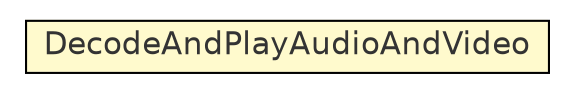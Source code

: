 #!/usr/local/bin/dot
#
# Class diagram 
# Generated by UmlGraph version 4.8 (http://www.spinellis.gr/sw/umlgraph)
#

digraph G {
	edge [fontname="Helvetica",fontsize=10,labelfontname="Helvetica",labelfontsize=10];
	node [fontname="Helvetica",fontsize=10,shape=plaintext];
	rankdir=LR;
	ranksep=1;
	// com.xuggle.xuggler.demos.DecodeAndPlayAudioAndVideo
	c25028 [label=<<table border="0" cellborder="1" cellspacing="0" cellpadding="2" port="p" bgcolor="lemonChiffon" href="./DecodeAndPlayAudioAndVideo.html">
		<tr><td><table border="0" cellspacing="0" cellpadding="1">
			<tr><td> DecodeAndPlayAudioAndVideo </td></tr>
		</table></td></tr>
		</table>>, fontname="Helvetica", fontcolor="grey20", fontsize=15.0];
}

